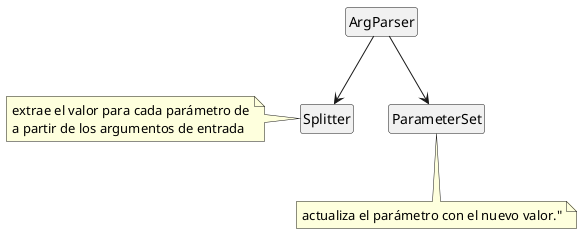 @startuml



class ArgParser


ArgParser --> ParameterSet
ArgParser --> Splitter

note left of Splitter
extrae el valor para cada parámetro de
a partir de los argumentos de entrada
end note
note bottom of ParameterSet
actualiza el parámetro con el nuevo valor."
end note

hide circles
hide members

@enduml